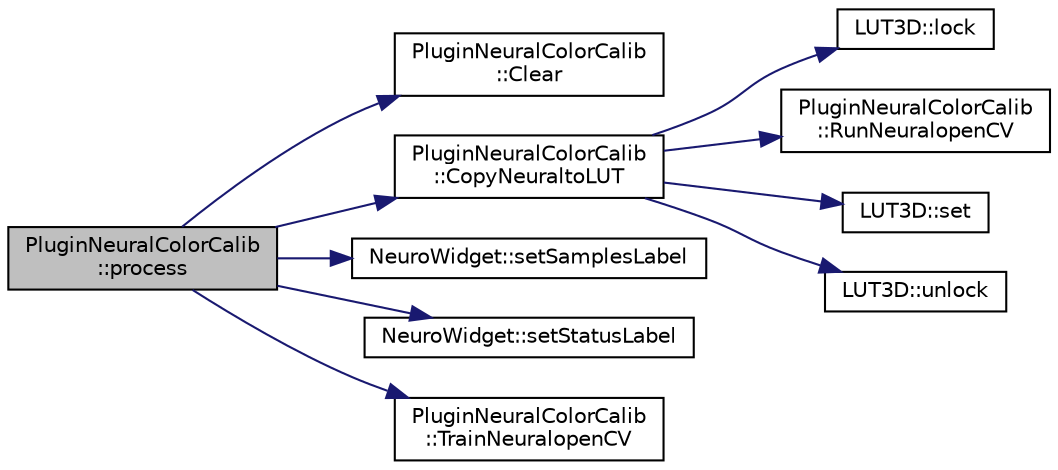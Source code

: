 digraph "PluginNeuralColorCalib::process"
{
 // INTERACTIVE_SVG=YES
  edge [fontname="Helvetica",fontsize="10",labelfontname="Helvetica",labelfontsize="10"];
  node [fontname="Helvetica",fontsize="10",shape=record];
  rankdir="LR";
  Node1 [label="PluginNeuralColorCalib\l::process",height=0.2,width=0.4,color="black", fillcolor="grey75", style="filled", fontcolor="black"];
  Node1 -> Node2 [color="midnightblue",fontsize="10",style="solid",fontname="Helvetica"];
  Node2 [label="PluginNeuralColorCalib\l::Clear",height=0.2,width=0.4,color="black", fillcolor="white", style="filled",URL="$d3/d7c/class_plugin_neural_color_calib.html#a889ad6407f5bf393fe69c43d2c37e8ab"];
  Node1 -> Node3 [color="midnightblue",fontsize="10",style="solid",fontname="Helvetica"];
  Node3 [label="PluginNeuralColorCalib\l::CopyNeuraltoLUT",height=0.2,width=0.4,color="black", fillcolor="white", style="filled",URL="$d3/d7c/class_plugin_neural_color_calib.html#ac9246955660fb4fb241e472bda82eea5"];
  Node3 -> Node4 [color="midnightblue",fontsize="10",style="solid",fontname="Helvetica"];
  Node4 [label="LUT3D::lock",height=0.2,width=0.4,color="black", fillcolor="white", style="filled",URL="$d7/d15/class_l_u_t3_d.html#a69134c6dd481b9d09c60ed36188b2d7e"];
  Node3 -> Node5 [color="midnightblue",fontsize="10",style="solid",fontname="Helvetica"];
  Node5 [label="PluginNeuralColorCalib\l::RunNeuralopenCV",height=0.2,width=0.4,color="black", fillcolor="white", style="filled",URL="$d3/d7c/class_plugin_neural_color_calib.html#a6980015fbde0778fb6a21bfde4d39f13"];
  Node3 -> Node6 [color="midnightblue",fontsize="10",style="solid",fontname="Helvetica"];
  Node6 [label="LUT3D::set",height=0.2,width=0.4,color="black", fillcolor="white", style="filled",URL="$d7/d15/class_l_u_t3_d.html#a57741b0820b6cef6b667b837019e233e"];
  Node3 -> Node7 [color="midnightblue",fontsize="10",style="solid",fontname="Helvetica"];
  Node7 [label="LUT3D::unlock",height=0.2,width=0.4,color="black", fillcolor="white", style="filled",URL="$d7/d15/class_l_u_t3_d.html#a4b72af1e1a325f809dce9dc97b07896a"];
  Node1 -> Node8 [color="midnightblue",fontsize="10",style="solid",fontname="Helvetica"];
  Node8 [label="NeuroWidget::setSamplesLabel",height=0.2,width=0.4,color="black", fillcolor="white", style="filled",URL="$d9/d12/class_neuro_widget.html#ac6da804b245156b0e1fcca178789f517"];
  Node1 -> Node9 [color="midnightblue",fontsize="10",style="solid",fontname="Helvetica"];
  Node9 [label="NeuroWidget::setStatusLabel",height=0.2,width=0.4,color="black", fillcolor="white", style="filled",URL="$d9/d12/class_neuro_widget.html#a1c2ecee2ac3e8ab74f239bde63f630c9"];
  Node1 -> Node10 [color="midnightblue",fontsize="10",style="solid",fontname="Helvetica"];
  Node10 [label="PluginNeuralColorCalib\l::TrainNeuralopenCV",height=0.2,width=0.4,color="black", fillcolor="white", style="filled",URL="$d3/d7c/class_plugin_neural_color_calib.html#a0c3475ffdb66b7682fde6e0d7de47fbd"];
}
